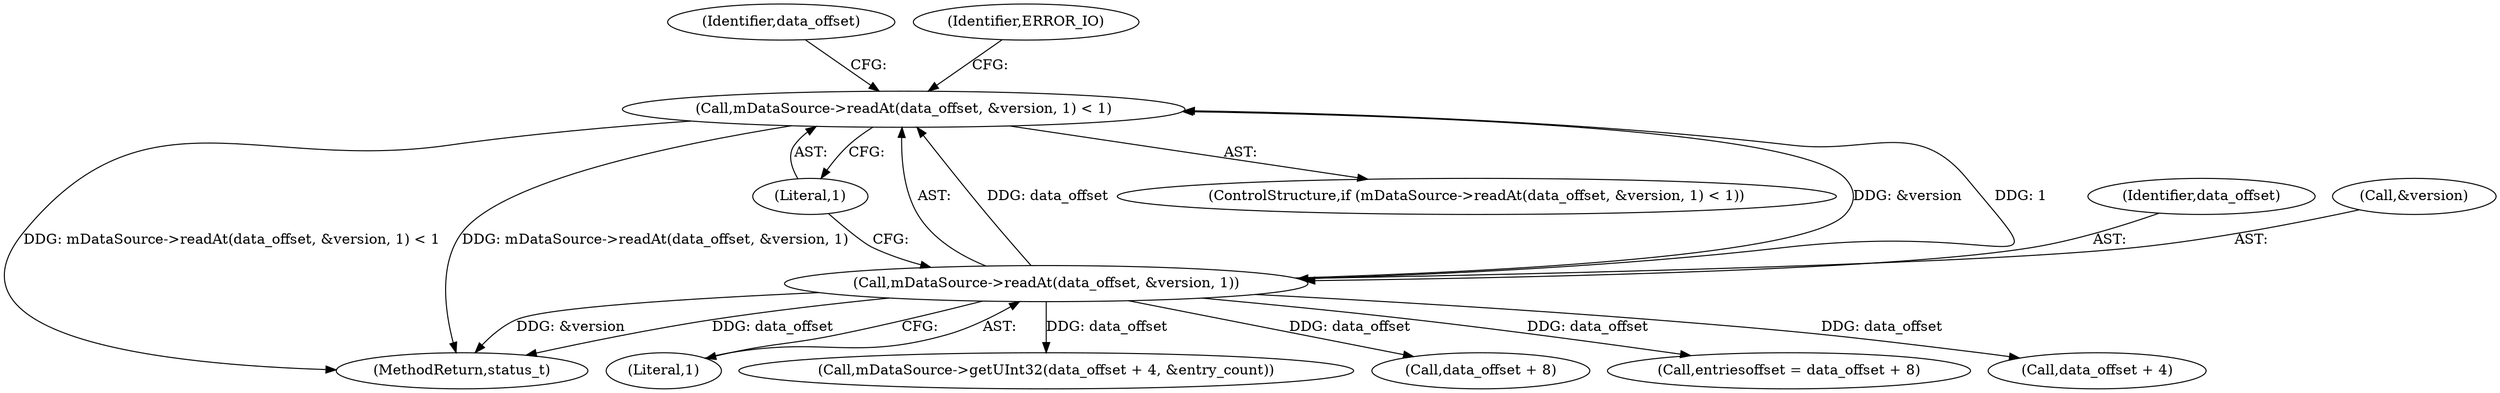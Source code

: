 digraph "0_Android_8a3a2f6ea7defe1a81bb32b3c9f3537f84749b9d@API" {
"1000774" [label="(Call,mDataSource->readAt(data_offset, &version, 1) < 1)"];
"1000775" [label="(Call,mDataSource->readAt(data_offset, &version, 1))"];
"1000775" [label="(Call,mDataSource->readAt(data_offset, &version, 1))"];
"1000788" [label="(Call,data_offset + 4)"];
"1000780" [label="(Literal,1)"];
"1003923" [label="(MethodReturn,status_t)"];
"1000789" [label="(Identifier,data_offset)"];
"1000783" [label="(Identifier,ERROR_IO)"];
"1000779" [label="(Literal,1)"];
"1000773" [label="(ControlStructure,if (mDataSource->readAt(data_offset, &version, 1) < 1))"];
"1000787" [label="(Call,mDataSource->getUInt32(data_offset + 4, &entry_count))"];
"1000776" [label="(Identifier,data_offset)"];
"1000817" [label="(Call,data_offset + 8)"];
"1000774" [label="(Call,mDataSource->readAt(data_offset, &version, 1) < 1)"];
"1000815" [label="(Call,entriesoffset = data_offset + 8)"];
"1000777" [label="(Call,&version)"];
"1000774" -> "1000773"  [label="AST: "];
"1000774" -> "1000780"  [label="CFG: "];
"1000775" -> "1000774"  [label="AST: "];
"1000780" -> "1000774"  [label="AST: "];
"1000783" -> "1000774"  [label="CFG: "];
"1000789" -> "1000774"  [label="CFG: "];
"1000774" -> "1003923"  [label="DDG: mDataSource->readAt(data_offset, &version, 1) < 1"];
"1000774" -> "1003923"  [label="DDG: mDataSource->readAt(data_offset, &version, 1)"];
"1000775" -> "1000774"  [label="DDG: data_offset"];
"1000775" -> "1000774"  [label="DDG: &version"];
"1000775" -> "1000774"  [label="DDG: 1"];
"1000775" -> "1000779"  [label="CFG: "];
"1000776" -> "1000775"  [label="AST: "];
"1000777" -> "1000775"  [label="AST: "];
"1000779" -> "1000775"  [label="AST: "];
"1000780" -> "1000775"  [label="CFG: "];
"1000775" -> "1003923"  [label="DDG: data_offset"];
"1000775" -> "1003923"  [label="DDG: &version"];
"1000775" -> "1000787"  [label="DDG: data_offset"];
"1000775" -> "1000788"  [label="DDG: data_offset"];
"1000775" -> "1000815"  [label="DDG: data_offset"];
"1000775" -> "1000817"  [label="DDG: data_offset"];
}
